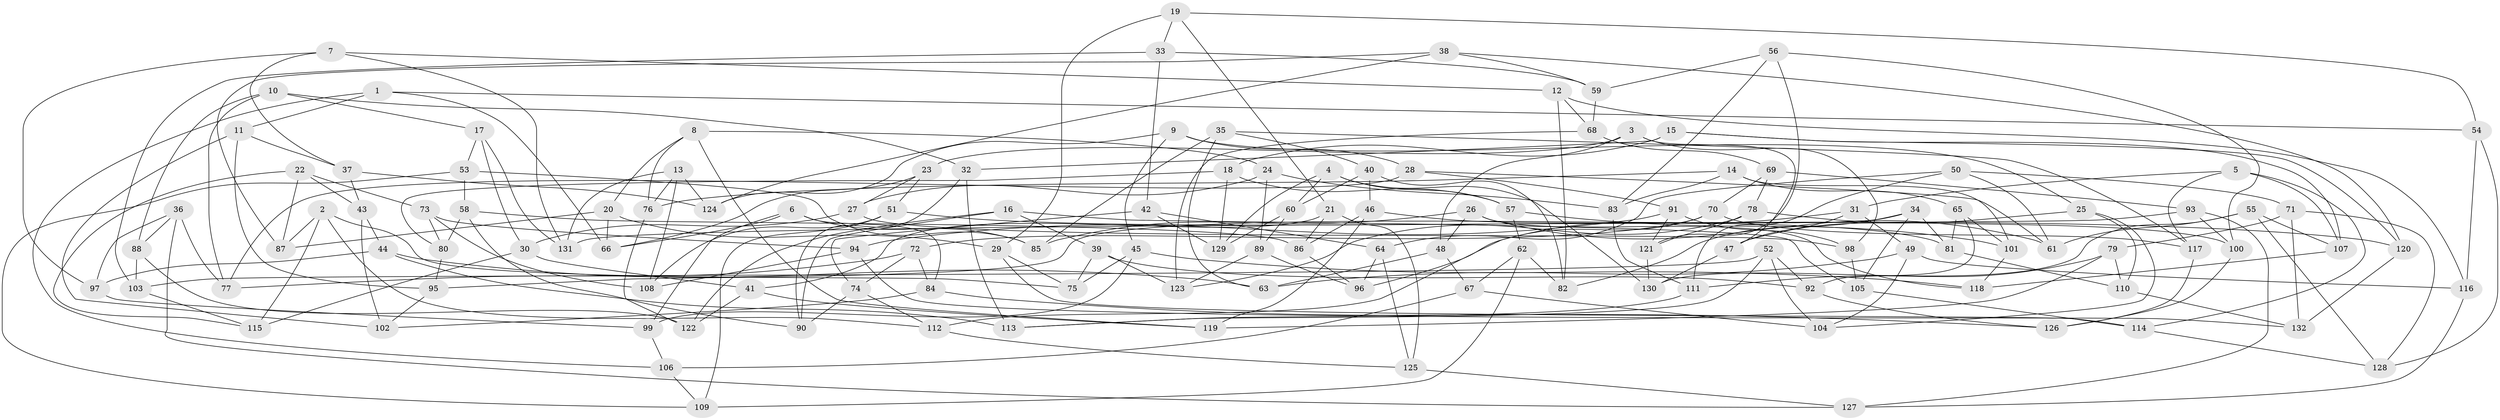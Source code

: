 // coarse degree distribution, {4: 0.75, 8: 0.03260869565217391, 6: 0.05434782608695652, 7: 0.043478260869565216, 3: 0.043478260869565216, 5: 0.06521739130434782, 16: 0.010869565217391304}
// Generated by graph-tools (version 1.1) at 2025/03/03/04/25 22:03:47]
// undirected, 132 vertices, 264 edges
graph export_dot {
graph [start="1"]
  node [color=gray90,style=filled];
  1;
  2;
  3;
  4;
  5;
  6;
  7;
  8;
  9;
  10;
  11;
  12;
  13;
  14;
  15;
  16;
  17;
  18;
  19;
  20;
  21;
  22;
  23;
  24;
  25;
  26;
  27;
  28;
  29;
  30;
  31;
  32;
  33;
  34;
  35;
  36;
  37;
  38;
  39;
  40;
  41;
  42;
  43;
  44;
  45;
  46;
  47;
  48;
  49;
  50;
  51;
  52;
  53;
  54;
  55;
  56;
  57;
  58;
  59;
  60;
  61;
  62;
  63;
  64;
  65;
  66;
  67;
  68;
  69;
  70;
  71;
  72;
  73;
  74;
  75;
  76;
  77;
  78;
  79;
  80;
  81;
  82;
  83;
  84;
  85;
  86;
  87;
  88;
  89;
  90;
  91;
  92;
  93;
  94;
  95;
  96;
  97;
  98;
  99;
  100;
  101;
  102;
  103;
  104;
  105;
  106;
  107;
  108;
  109;
  110;
  111;
  112;
  113;
  114;
  115;
  116;
  117;
  118;
  119;
  120;
  121;
  122;
  123;
  124;
  125;
  126;
  127;
  128;
  129;
  130;
  131;
  132;
  1 -- 11;
  1 -- 54;
  1 -- 106;
  1 -- 66;
  2 -- 112;
  2 -- 115;
  2 -- 75;
  2 -- 87;
  3 -- 47;
  3 -- 48;
  3 -- 98;
  3 -- 23;
  4 -- 130;
  4 -- 57;
  4 -- 129;
  4 -- 60;
  5 -- 107;
  5 -- 117;
  5 -- 31;
  5 -- 114;
  6 -- 84;
  6 -- 99;
  6 -- 66;
  6 -- 85;
  7 -- 97;
  7 -- 37;
  7 -- 12;
  7 -- 131;
  8 -- 76;
  8 -- 119;
  8 -- 20;
  8 -- 24;
  9 -- 124;
  9 -- 28;
  9 -- 25;
  9 -- 45;
  10 -- 88;
  10 -- 32;
  10 -- 17;
  10 -- 77;
  11 -- 102;
  11 -- 37;
  11 -- 95;
  12 -- 116;
  12 -- 68;
  12 -- 82;
  13 -- 124;
  13 -- 108;
  13 -- 131;
  13 -- 76;
  14 -- 83;
  14 -- 101;
  14 -- 76;
  14 -- 65;
  15 -- 32;
  15 -- 18;
  15 -- 120;
  15 -- 107;
  16 -- 39;
  16 -- 90;
  16 -- 122;
  16 -- 105;
  17 -- 53;
  17 -- 131;
  17 -- 30;
  18 -- 80;
  18 -- 57;
  18 -- 129;
  19 -- 29;
  19 -- 33;
  19 -- 54;
  19 -- 21;
  20 -- 29;
  20 -- 66;
  20 -- 87;
  21 -- 41;
  21 -- 86;
  21 -- 125;
  22 -- 115;
  22 -- 43;
  22 -- 87;
  22 -- 73;
  23 -- 27;
  23 -- 66;
  23 -- 51;
  24 -- 27;
  24 -- 89;
  24 -- 83;
  25 -- 104;
  25 -- 110;
  25 -- 47;
  26 -- 118;
  26 -- 61;
  26 -- 85;
  26 -- 48;
  27 -- 30;
  27 -- 98;
  28 -- 91;
  28 -- 61;
  28 -- 77;
  29 -- 114;
  29 -- 75;
  30 -- 41;
  30 -- 115;
  31 -- 47;
  31 -- 49;
  31 -- 96;
  32 -- 90;
  32 -- 113;
  33 -- 103;
  33 -- 59;
  33 -- 42;
  34 -- 82;
  34 -- 105;
  34 -- 95;
  34 -- 81;
  35 -- 40;
  35 -- 63;
  35 -- 85;
  35 -- 117;
  36 -- 127;
  36 -- 88;
  36 -- 97;
  36 -- 77;
  37 -- 43;
  37 -- 124;
  38 -- 120;
  38 -- 124;
  38 -- 87;
  38 -- 59;
  39 -- 123;
  39 -- 92;
  39 -- 75;
  40 -- 46;
  40 -- 60;
  40 -- 82;
  41 -- 119;
  41 -- 122;
  42 -- 74;
  42 -- 64;
  42 -- 129;
  43 -- 102;
  43 -- 44;
  44 -- 113;
  44 -- 63;
  44 -- 97;
  45 -- 118;
  45 -- 75;
  45 -- 99;
  46 -- 119;
  46 -- 86;
  46 -- 81;
  47 -- 130;
  48 -- 67;
  48 -- 63;
  49 -- 116;
  49 -- 104;
  49 -- 63;
  50 -- 111;
  50 -- 64;
  50 -- 71;
  50 -- 61;
  51 -- 109;
  51 -- 120;
  51 -- 108;
  52 -- 103;
  52 -- 104;
  52 -- 92;
  52 -- 113;
  53 -- 109;
  53 -- 85;
  53 -- 58;
  54 -- 128;
  54 -- 116;
  55 -- 128;
  55 -- 61;
  55 -- 107;
  55 -- 130;
  56 -- 121;
  56 -- 83;
  56 -- 100;
  56 -- 59;
  57 -- 101;
  57 -- 62;
  58 -- 80;
  58 -- 86;
  58 -- 90;
  59 -- 68;
  60 -- 129;
  60 -- 89;
  62 -- 67;
  62 -- 82;
  62 -- 109;
  64 -- 125;
  64 -- 96;
  65 -- 81;
  65 -- 101;
  65 -- 92;
  67 -- 106;
  67 -- 104;
  68 -- 123;
  68 -- 69;
  69 -- 93;
  69 -- 78;
  69 -- 70;
  70 -- 112;
  70 -- 117;
  70 -- 72;
  71 -- 132;
  71 -- 79;
  71 -- 128;
  72 -- 74;
  72 -- 77;
  72 -- 84;
  73 -- 94;
  73 -- 80;
  73 -- 108;
  74 -- 90;
  74 -- 112;
  76 -- 122;
  78 -- 100;
  78 -- 123;
  78 -- 121;
  79 -- 111;
  79 -- 110;
  79 -- 119;
  80 -- 95;
  81 -- 110;
  83 -- 111;
  84 -- 126;
  84 -- 102;
  86 -- 96;
  88 -- 122;
  88 -- 103;
  89 -- 123;
  89 -- 96;
  91 -- 98;
  91 -- 94;
  91 -- 121;
  92 -- 126;
  93 -- 131;
  93 -- 127;
  93 -- 100;
  94 -- 108;
  94 -- 132;
  95 -- 102;
  97 -- 99;
  98 -- 105;
  99 -- 106;
  100 -- 126;
  101 -- 118;
  103 -- 115;
  105 -- 114;
  106 -- 109;
  107 -- 118;
  110 -- 132;
  111 -- 113;
  112 -- 125;
  114 -- 128;
  116 -- 127;
  117 -- 126;
  120 -- 132;
  121 -- 130;
  125 -- 127;
}

